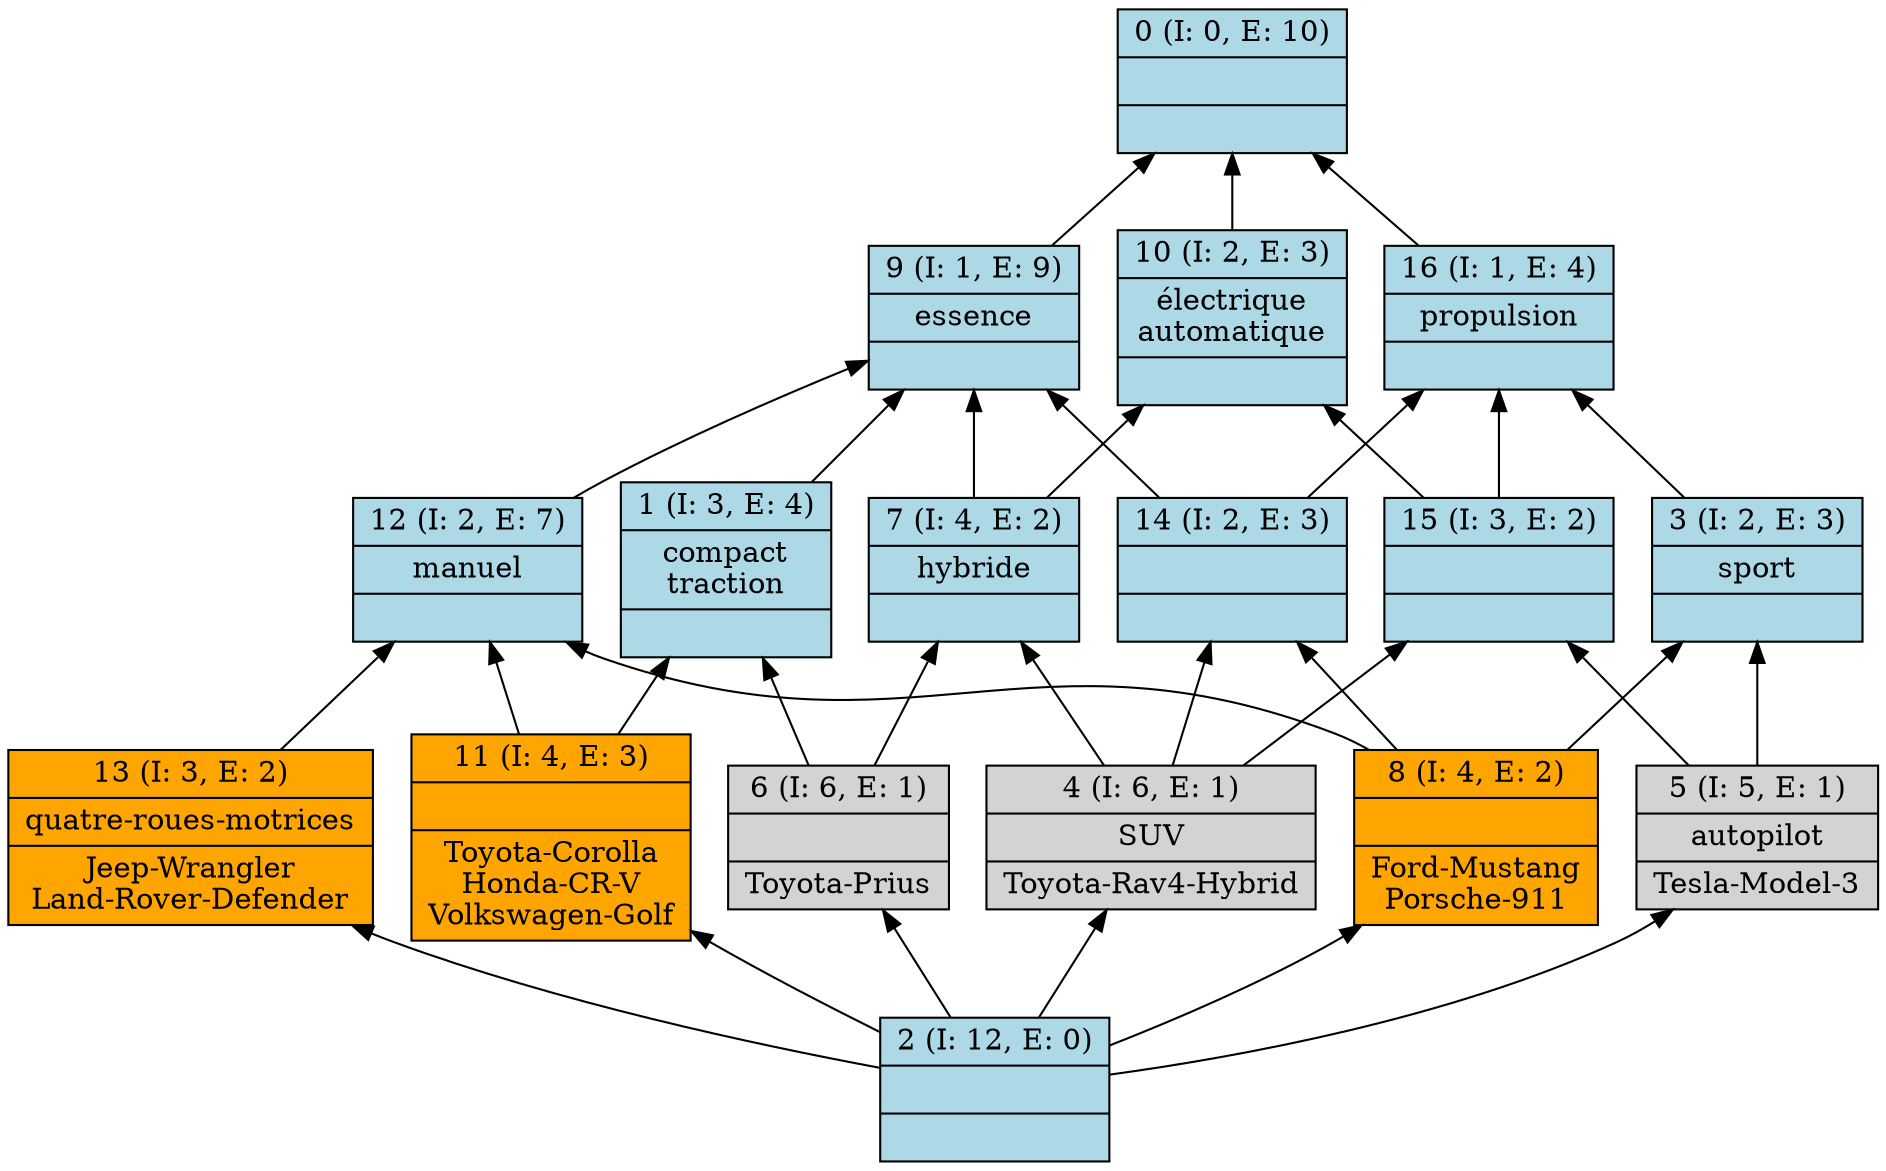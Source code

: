 digraph G { 
	rankdir=BT;
0 [shape=record,style=filled,fillcolor=lightblue,label="{0 (I: 0, E: 10)||}"];
1 [shape=record,style=filled,fillcolor=lightblue,label="{1 (I: 3, E: 4)|compact\ntraction\n|}"];
2 [shape=record,style=filled,fillcolor=lightblue,label="{2 (I: 12, E: 0)||}"];
3 [shape=record,style=filled,fillcolor=lightblue,label="{3 (I: 2, E: 3)|sport\n|}"];
4 [shape=record,style=filled,label="{4 (I: 6, E: 1)|SUV\n|Toyota-Rav4-Hybrid\n}"];
5 [shape=record,style=filled,label="{5 (I: 5, E: 1)|autopilot\n|Tesla-Model-3\n}"];
6 [shape=record,style=filled,label="{6 (I: 6, E: 1)||Toyota-Prius\n}"];
7 [shape=record,style=filled,fillcolor=lightblue,label="{7 (I: 4, E: 2)|hybride\n|}"];
8 [shape=record,style=filled,fillcolor=orange,label="{8 (I: 4, E: 2)||Ford-Mustang\nPorsche-911\n}"];
9 [shape=record,style=filled,fillcolor=lightblue,label="{9 (I: 1, E: 9)|essence\n|}"];
10 [shape=record,style=filled,fillcolor=lightblue,label="{10 (I: 2, E: 3)|électrique\nautomatique\n|}"];
11 [shape=record,style=filled,fillcolor=orange,label="{11 (I: 4, E: 3)||Toyota-Corolla\nHonda-CR-V\nVolkswagen-Golf\n}"];
12 [shape=record,style=filled,fillcolor=lightblue,label="{12 (I: 2, E: 7)|manuel\n|}"];
13 [shape=record,style=filled,fillcolor=orange,label="{13 (I: 3, E: 2)|quatre-roues-motrices\n|Jeep-Wrangler\nLand-Rover-Defender\n}"];
14 [shape=record,style=filled,fillcolor=lightblue,label="{14 (I: 2, E: 3)||}"];
15 [shape=record,style=filled,fillcolor=lightblue,label="{15 (I: 3, E: 2)||}"];
16 [shape=record,style=filled,fillcolor=lightblue,label="{16 (I: 1, E: 4)|propulsion\n|}"];
	1 -> 9
	2 -> 4
	2 -> 5
	2 -> 6
	2 -> 8
	2 -> 11
	2 -> 13
	3 -> 16
	4 -> 7
	4 -> 14
	4 -> 15
	5 -> 3
	5 -> 15
	6 -> 1
	6 -> 7
	7 -> 9
	7 -> 10
	8 -> 3
	8 -> 12
	8 -> 14
	9 -> 0
	10 -> 0
	11 -> 1
	11 -> 12
	12 -> 9
	13 -> 12
	14 -> 9
	14 -> 16
	15 -> 10
	15 -> 16
	16 -> 0
}